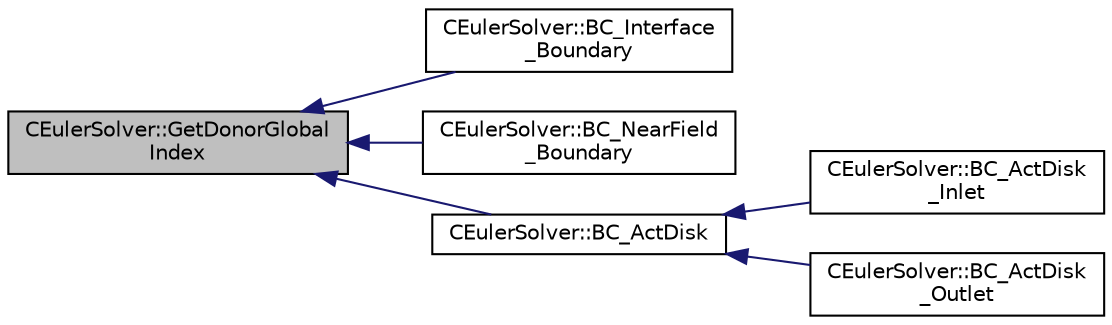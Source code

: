 digraph "CEulerSolver::GetDonorGlobalIndex"
{
  edge [fontname="Helvetica",fontsize="10",labelfontname="Helvetica",labelfontsize="10"];
  node [fontname="Helvetica",fontsize="10",shape=record];
  rankdir="LR";
  Node1619 [label="CEulerSolver::GetDonorGlobal\lIndex",height=0.2,width=0.4,color="black", fillcolor="grey75", style="filled", fontcolor="black"];
  Node1619 -> Node1620 [dir="back",color="midnightblue",fontsize="10",style="solid",fontname="Helvetica"];
  Node1620 [label="CEulerSolver::BC_Interface\l_Boundary",height=0.2,width=0.4,color="black", fillcolor="white", style="filled",URL="$class_c_euler_solver.html#a27824d8f047f10dfc6ab700af585d7d9",tooltip="Impose the interface boundary condition using the residual. "];
  Node1619 -> Node1621 [dir="back",color="midnightblue",fontsize="10",style="solid",fontname="Helvetica"];
  Node1621 [label="CEulerSolver::BC_NearField\l_Boundary",height=0.2,width=0.4,color="black", fillcolor="white", style="filled",URL="$class_c_euler_solver.html#a8ef676e57b01dac975572a12f4c2f683",tooltip="Impose the near-field boundary condition using the residual. "];
  Node1619 -> Node1622 [dir="back",color="midnightblue",fontsize="10",style="solid",fontname="Helvetica"];
  Node1622 [label="CEulerSolver::BC_ActDisk",height=0.2,width=0.4,color="black", fillcolor="white", style="filled",URL="$class_c_euler_solver.html#acab63d0bb72e6245b440c015e8c1de04",tooltip="Impose the engine inflow boundary condition. "];
  Node1622 -> Node1623 [dir="back",color="midnightblue",fontsize="10",style="solid",fontname="Helvetica"];
  Node1623 [label="CEulerSolver::BC_ActDisk\l_Inlet",height=0.2,width=0.4,color="black", fillcolor="white", style="filled",URL="$class_c_euler_solver.html#af919c89cdb2d5b8059d38a95f9c79edb",tooltip="Impose the engine inflow boundary condition. "];
  Node1622 -> Node1624 [dir="back",color="midnightblue",fontsize="10",style="solid",fontname="Helvetica"];
  Node1624 [label="CEulerSolver::BC_ActDisk\l_Outlet",height=0.2,width=0.4,color="black", fillcolor="white", style="filled",URL="$class_c_euler_solver.html#a6cf759ff3e1608b5df71ea77441034c7",tooltip="Impose the engine exhaust boundary condition. "];
}
